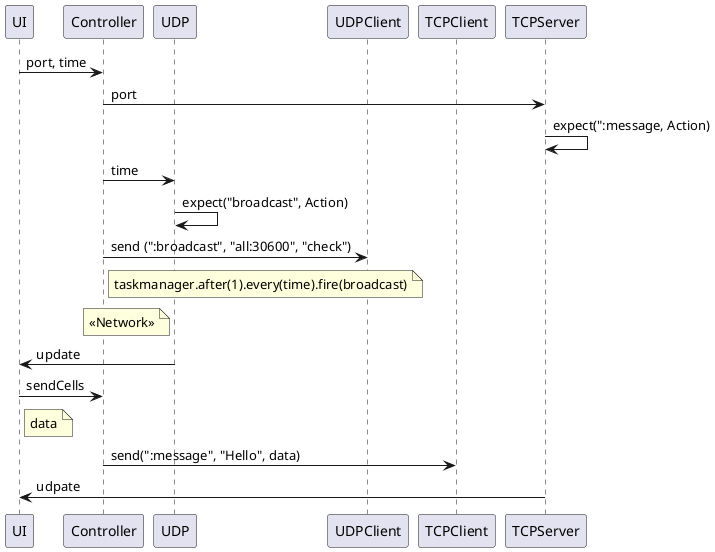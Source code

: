 @startuml doc-files/ipc_chat_analysis.png

participant "UI" as UI
participant "Controller" as Control
participant "UDP" as UDP
participant "UDPClient" as UDPcli
participant "TCPClient" as TCPcli
participant "TCPServer" as TCPserv

UI -> Control : port, time
Control -> TCPserv : port
TCPserv -> TCPserv : expect(":message, Action)
Control -> UDP : time
UDP -> UDP : expect("broadcast", Action)
Control -> UDPcli : send (":broadcast", "all:30600", "check")
note right of Control : taskmanager.after(1).every(time).fire(broadcast)
note left of UDP : <<Network>>
UI <- UDP : update
UI -> Control : sendCells
note right of UI : data
Control -> TCPcli : send(":message", "Hello", data)
UI <- TCPserv: udpate

@enduml
